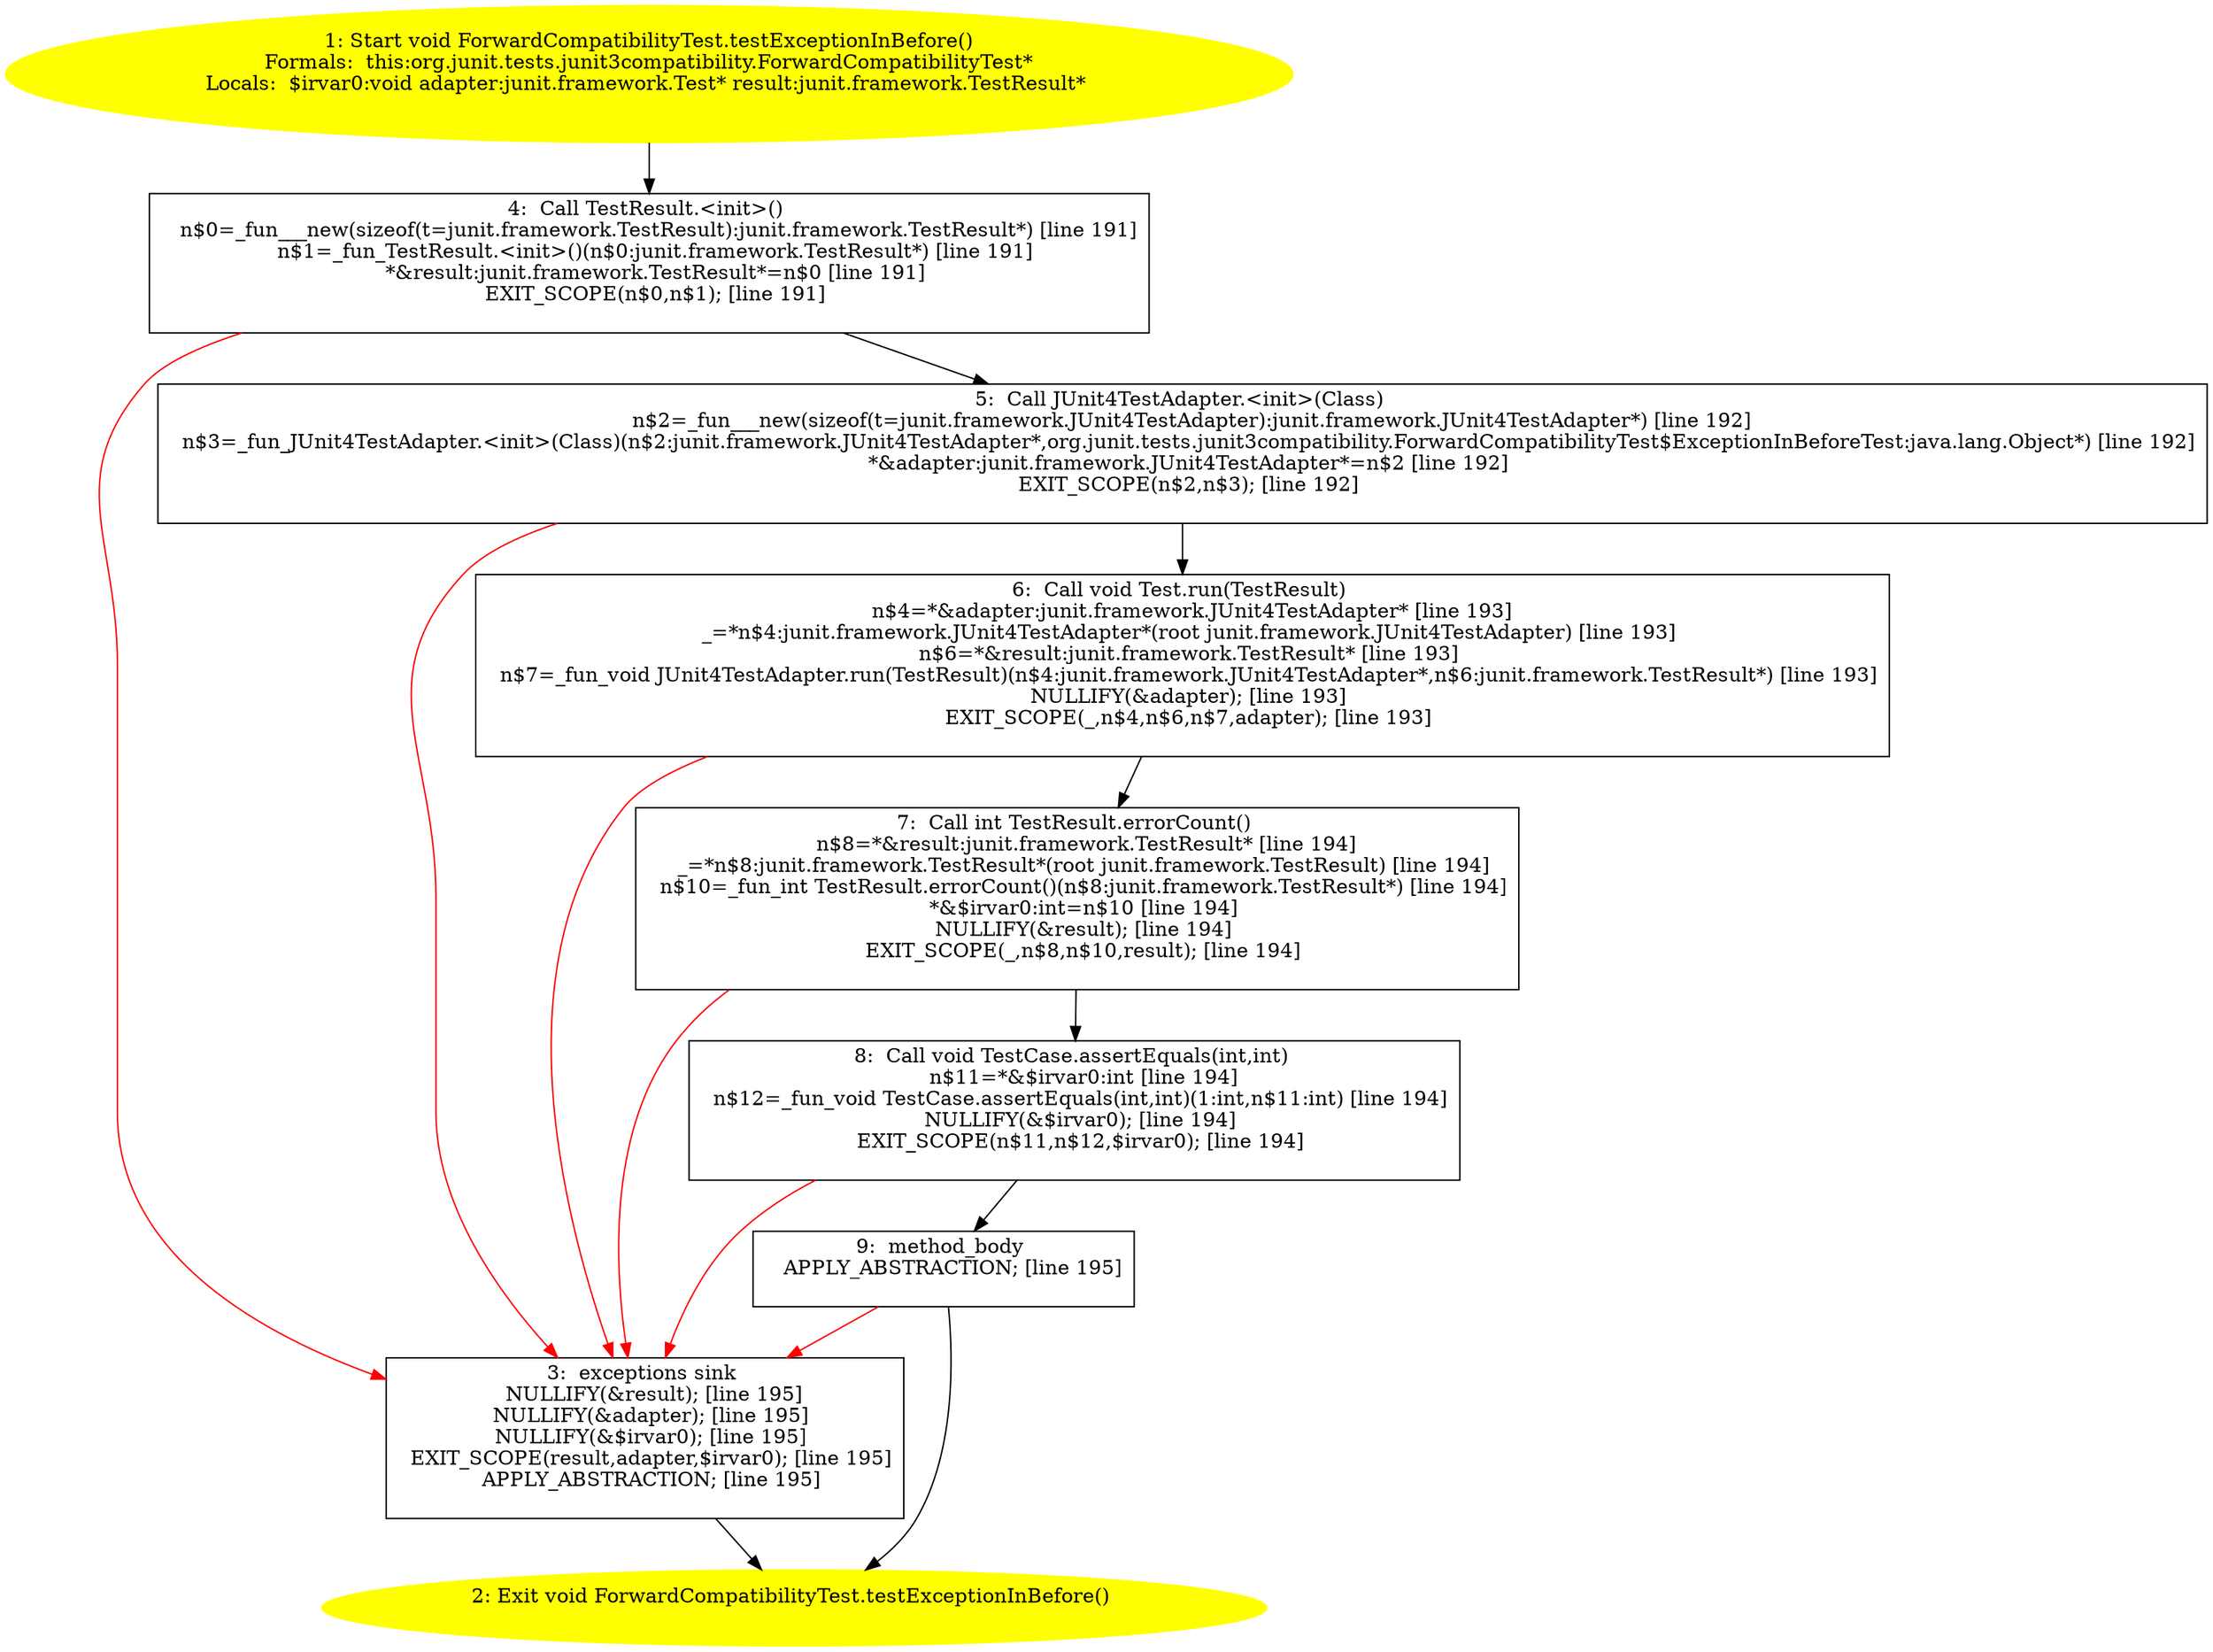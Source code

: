 /* @generated */
digraph cfg {
"org.junit.tests.junit3compatibility.ForwardCompatibilityTest.testExceptionInBefore():void.fd59c2a639e1159ffd6617bff33cf803_1" [label="1: Start void ForwardCompatibilityTest.testExceptionInBefore()\nFormals:  this:org.junit.tests.junit3compatibility.ForwardCompatibilityTest*\nLocals:  $irvar0:void adapter:junit.framework.Test* result:junit.framework.TestResult* \n  " color=yellow style=filled]
	

	 "org.junit.tests.junit3compatibility.ForwardCompatibilityTest.testExceptionInBefore():void.fd59c2a639e1159ffd6617bff33cf803_1" -> "org.junit.tests.junit3compatibility.ForwardCompatibilityTest.testExceptionInBefore():void.fd59c2a639e1159ffd6617bff33cf803_4" ;
"org.junit.tests.junit3compatibility.ForwardCompatibilityTest.testExceptionInBefore():void.fd59c2a639e1159ffd6617bff33cf803_2" [label="2: Exit void ForwardCompatibilityTest.testExceptionInBefore() \n  " color=yellow style=filled]
	

"org.junit.tests.junit3compatibility.ForwardCompatibilityTest.testExceptionInBefore():void.fd59c2a639e1159ffd6617bff33cf803_3" [label="3:  exceptions sink \n   NULLIFY(&result); [line 195]\n  NULLIFY(&adapter); [line 195]\n  NULLIFY(&$irvar0); [line 195]\n  EXIT_SCOPE(result,adapter,$irvar0); [line 195]\n  APPLY_ABSTRACTION; [line 195]\n " shape="box"]
	

	 "org.junit.tests.junit3compatibility.ForwardCompatibilityTest.testExceptionInBefore():void.fd59c2a639e1159ffd6617bff33cf803_3" -> "org.junit.tests.junit3compatibility.ForwardCompatibilityTest.testExceptionInBefore():void.fd59c2a639e1159ffd6617bff33cf803_2" ;
"org.junit.tests.junit3compatibility.ForwardCompatibilityTest.testExceptionInBefore():void.fd59c2a639e1159ffd6617bff33cf803_4" [label="4:  Call TestResult.<init>() \n   n$0=_fun___new(sizeof(t=junit.framework.TestResult):junit.framework.TestResult*) [line 191]\n  n$1=_fun_TestResult.<init>()(n$0:junit.framework.TestResult*) [line 191]\n  *&result:junit.framework.TestResult*=n$0 [line 191]\n  EXIT_SCOPE(n$0,n$1); [line 191]\n " shape="box"]
	

	 "org.junit.tests.junit3compatibility.ForwardCompatibilityTest.testExceptionInBefore():void.fd59c2a639e1159ffd6617bff33cf803_4" -> "org.junit.tests.junit3compatibility.ForwardCompatibilityTest.testExceptionInBefore():void.fd59c2a639e1159ffd6617bff33cf803_5" ;
	 "org.junit.tests.junit3compatibility.ForwardCompatibilityTest.testExceptionInBefore():void.fd59c2a639e1159ffd6617bff33cf803_4" -> "org.junit.tests.junit3compatibility.ForwardCompatibilityTest.testExceptionInBefore():void.fd59c2a639e1159ffd6617bff33cf803_3" [color="red" ];
"org.junit.tests.junit3compatibility.ForwardCompatibilityTest.testExceptionInBefore():void.fd59c2a639e1159ffd6617bff33cf803_5" [label="5:  Call JUnit4TestAdapter.<init>(Class) \n   n$2=_fun___new(sizeof(t=junit.framework.JUnit4TestAdapter):junit.framework.JUnit4TestAdapter*) [line 192]\n  n$3=_fun_JUnit4TestAdapter.<init>(Class)(n$2:junit.framework.JUnit4TestAdapter*,org.junit.tests.junit3compatibility.ForwardCompatibilityTest$ExceptionInBeforeTest:java.lang.Object*) [line 192]\n  *&adapter:junit.framework.JUnit4TestAdapter*=n$2 [line 192]\n  EXIT_SCOPE(n$2,n$3); [line 192]\n " shape="box"]
	

	 "org.junit.tests.junit3compatibility.ForwardCompatibilityTest.testExceptionInBefore():void.fd59c2a639e1159ffd6617bff33cf803_5" -> "org.junit.tests.junit3compatibility.ForwardCompatibilityTest.testExceptionInBefore():void.fd59c2a639e1159ffd6617bff33cf803_6" ;
	 "org.junit.tests.junit3compatibility.ForwardCompatibilityTest.testExceptionInBefore():void.fd59c2a639e1159ffd6617bff33cf803_5" -> "org.junit.tests.junit3compatibility.ForwardCompatibilityTest.testExceptionInBefore():void.fd59c2a639e1159ffd6617bff33cf803_3" [color="red" ];
"org.junit.tests.junit3compatibility.ForwardCompatibilityTest.testExceptionInBefore():void.fd59c2a639e1159ffd6617bff33cf803_6" [label="6:  Call void Test.run(TestResult) \n   n$4=*&adapter:junit.framework.JUnit4TestAdapter* [line 193]\n  _=*n$4:junit.framework.JUnit4TestAdapter*(root junit.framework.JUnit4TestAdapter) [line 193]\n  n$6=*&result:junit.framework.TestResult* [line 193]\n  n$7=_fun_void JUnit4TestAdapter.run(TestResult)(n$4:junit.framework.JUnit4TestAdapter*,n$6:junit.framework.TestResult*) [line 193]\n  NULLIFY(&adapter); [line 193]\n  EXIT_SCOPE(_,n$4,n$6,n$7,adapter); [line 193]\n " shape="box"]
	

	 "org.junit.tests.junit3compatibility.ForwardCompatibilityTest.testExceptionInBefore():void.fd59c2a639e1159ffd6617bff33cf803_6" -> "org.junit.tests.junit3compatibility.ForwardCompatibilityTest.testExceptionInBefore():void.fd59c2a639e1159ffd6617bff33cf803_7" ;
	 "org.junit.tests.junit3compatibility.ForwardCompatibilityTest.testExceptionInBefore():void.fd59c2a639e1159ffd6617bff33cf803_6" -> "org.junit.tests.junit3compatibility.ForwardCompatibilityTest.testExceptionInBefore():void.fd59c2a639e1159ffd6617bff33cf803_3" [color="red" ];
"org.junit.tests.junit3compatibility.ForwardCompatibilityTest.testExceptionInBefore():void.fd59c2a639e1159ffd6617bff33cf803_7" [label="7:  Call int TestResult.errorCount() \n   n$8=*&result:junit.framework.TestResult* [line 194]\n  _=*n$8:junit.framework.TestResult*(root junit.framework.TestResult) [line 194]\n  n$10=_fun_int TestResult.errorCount()(n$8:junit.framework.TestResult*) [line 194]\n  *&$irvar0:int=n$10 [line 194]\n  NULLIFY(&result); [line 194]\n  EXIT_SCOPE(_,n$8,n$10,result); [line 194]\n " shape="box"]
	

	 "org.junit.tests.junit3compatibility.ForwardCompatibilityTest.testExceptionInBefore():void.fd59c2a639e1159ffd6617bff33cf803_7" -> "org.junit.tests.junit3compatibility.ForwardCompatibilityTest.testExceptionInBefore():void.fd59c2a639e1159ffd6617bff33cf803_8" ;
	 "org.junit.tests.junit3compatibility.ForwardCompatibilityTest.testExceptionInBefore():void.fd59c2a639e1159ffd6617bff33cf803_7" -> "org.junit.tests.junit3compatibility.ForwardCompatibilityTest.testExceptionInBefore():void.fd59c2a639e1159ffd6617bff33cf803_3" [color="red" ];
"org.junit.tests.junit3compatibility.ForwardCompatibilityTest.testExceptionInBefore():void.fd59c2a639e1159ffd6617bff33cf803_8" [label="8:  Call void TestCase.assertEquals(int,int) \n   n$11=*&$irvar0:int [line 194]\n  n$12=_fun_void TestCase.assertEquals(int,int)(1:int,n$11:int) [line 194]\n  NULLIFY(&$irvar0); [line 194]\n  EXIT_SCOPE(n$11,n$12,$irvar0); [line 194]\n " shape="box"]
	

	 "org.junit.tests.junit3compatibility.ForwardCompatibilityTest.testExceptionInBefore():void.fd59c2a639e1159ffd6617bff33cf803_8" -> "org.junit.tests.junit3compatibility.ForwardCompatibilityTest.testExceptionInBefore():void.fd59c2a639e1159ffd6617bff33cf803_9" ;
	 "org.junit.tests.junit3compatibility.ForwardCompatibilityTest.testExceptionInBefore():void.fd59c2a639e1159ffd6617bff33cf803_8" -> "org.junit.tests.junit3compatibility.ForwardCompatibilityTest.testExceptionInBefore():void.fd59c2a639e1159ffd6617bff33cf803_3" [color="red" ];
"org.junit.tests.junit3compatibility.ForwardCompatibilityTest.testExceptionInBefore():void.fd59c2a639e1159ffd6617bff33cf803_9" [label="9:  method_body \n   APPLY_ABSTRACTION; [line 195]\n " shape="box"]
	

	 "org.junit.tests.junit3compatibility.ForwardCompatibilityTest.testExceptionInBefore():void.fd59c2a639e1159ffd6617bff33cf803_9" -> "org.junit.tests.junit3compatibility.ForwardCompatibilityTest.testExceptionInBefore():void.fd59c2a639e1159ffd6617bff33cf803_2" ;
	 "org.junit.tests.junit3compatibility.ForwardCompatibilityTest.testExceptionInBefore():void.fd59c2a639e1159ffd6617bff33cf803_9" -> "org.junit.tests.junit3compatibility.ForwardCompatibilityTest.testExceptionInBefore():void.fd59c2a639e1159ffd6617bff33cf803_3" [color="red" ];
}
